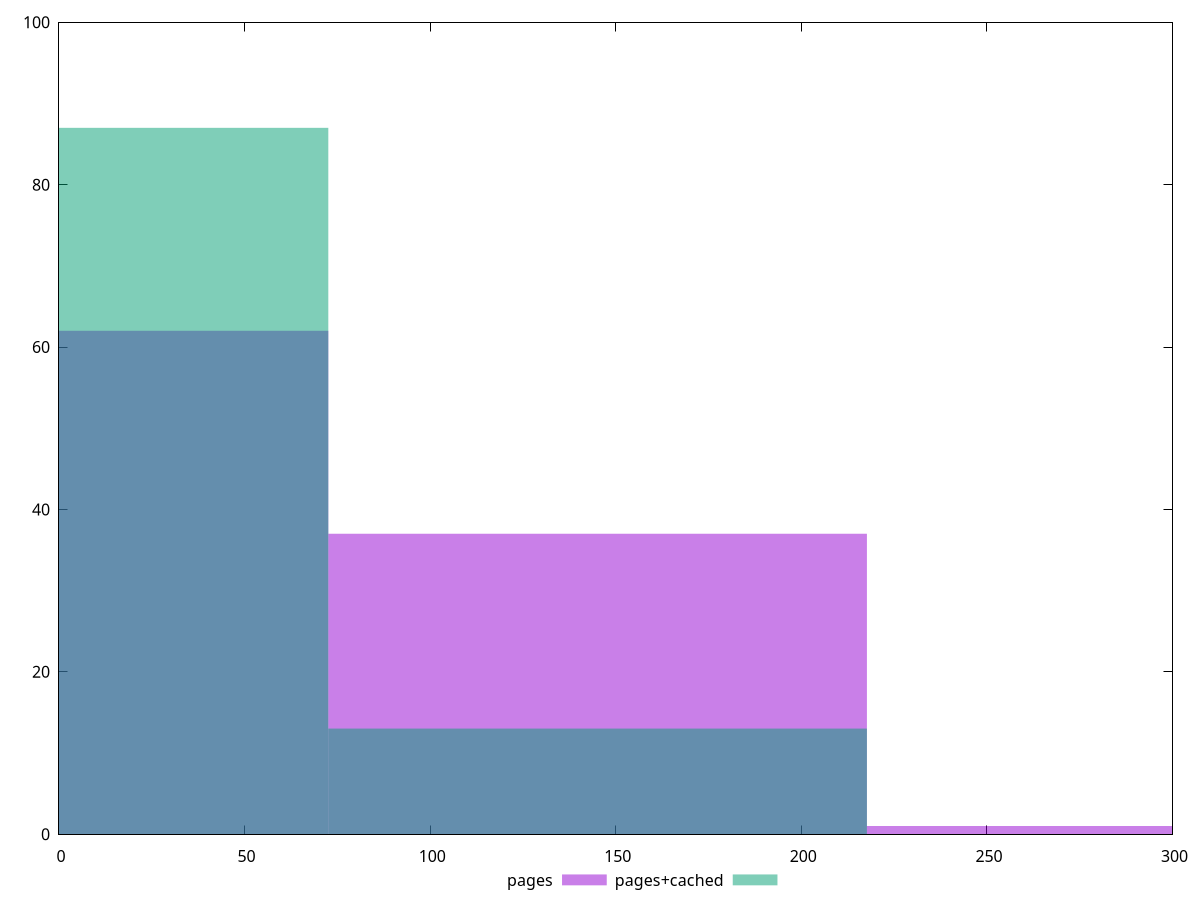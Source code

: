 reset

$pages <<EOF
0 62
145.1136419359939 37
290.2272838719878 1
EOF

$pagesCached <<EOF
0 87
145.1136419359939 13
EOF

set key outside below
set boxwidth 145.1136419359939
set xrange [0:300]
set yrange [0:100]
set trange [0:100]
set style fill transparent solid 0.5 noborder
set terminal svg size 640, 500 enhanced background rgb 'white'
set output "report_00015_2021-02-09T16-11-33.973Z/unminified-javascript/comparison/histogram/0_vs_1.svg"

plot $pages title "pages" with boxes, \
     $pagesCached title "pages+cached" with boxes

reset
